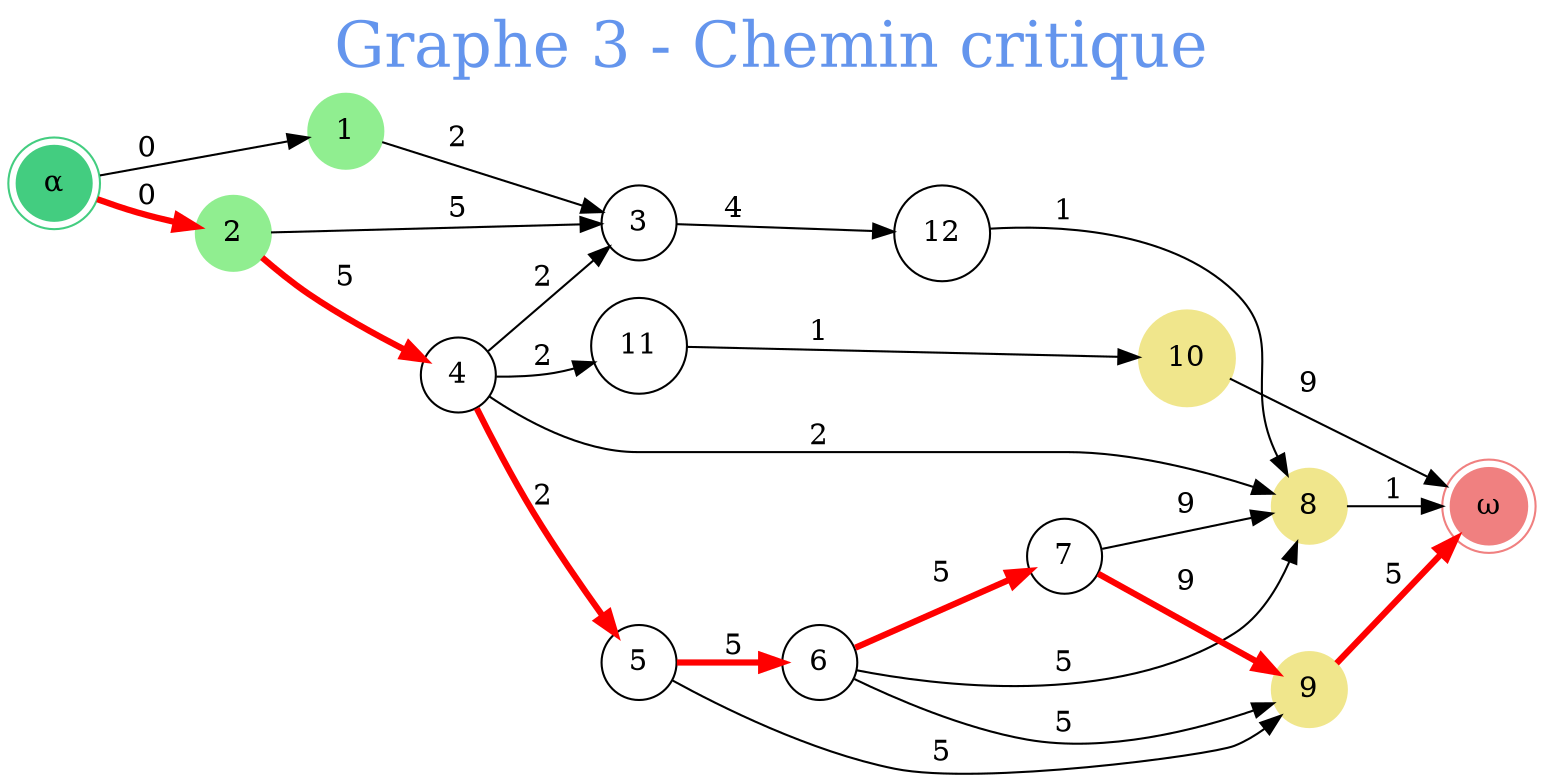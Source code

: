 // Graphe 3 - Chemin critique
digraph {
	rankdir=LR
	graph [fontcolor=cornflowerblue fontsize=30 label="Graphe 3 - Chemin critique" labelloc=t]
	0 [label="α" color=seagreen3 shape=doublecircle style=filled]
	1 [label=1 color=lightgreen shape=circle style=filled]
	2 [label=2 color=lightgreen shape=circle style=filled]
	3 [label=3 shape=circle]
	4 [label=4 shape=circle]
	5 [label=5 shape=circle]
	6 [label=6 shape=circle]
	7 [label=7 shape=circle]
	8 [label=8 color=khaki shape=circle style=filled]
	9 [label=9 color=khaki shape=circle style=filled]
	10 [label=10 color=khaki shape=circle style=filled]
	11 [label=11 shape=circle]
	12 [label=12 shape=circle]
	13 [label="ω" color=lightcoral shape=doublecircle style=filled]
	0 -> 1 [label=0]
	1 -> 3 [label=2]
	2 -> 3 [label=5]
	3 -> 12 [label=4]
	4 -> 3 [label=2]
	4 -> 8 [label=2]
	4 -> 11 [label=2]
	5 -> 9 [label=5]
	6 -> 8 [label=5]
	6 -> 9 [label=5]
	7 -> 8 [label=9]
	8 -> 13 [label=1]
	10 -> 13 [label=9]
	11 -> 10 [label=1]
	12 -> 8 [label=1]
	2 -> 4 [label=5 color=red constraint=true penwidth=3.0]
	9 -> 13 [label=5 color=red constraint=true penwidth=3.0]
	7 -> 9 [label=9 color=red constraint=true penwidth=3.0]
	6 -> 7 [label=5 color=red constraint=true penwidth=3.0]
	4 -> 5 [label=2 color=red constraint=true penwidth=3.0]
	0 -> 2 [label=0 color=red constraint=true penwidth=3.0]
	5 -> 6 [label=5 color=red constraint=true penwidth=3.0]
}
